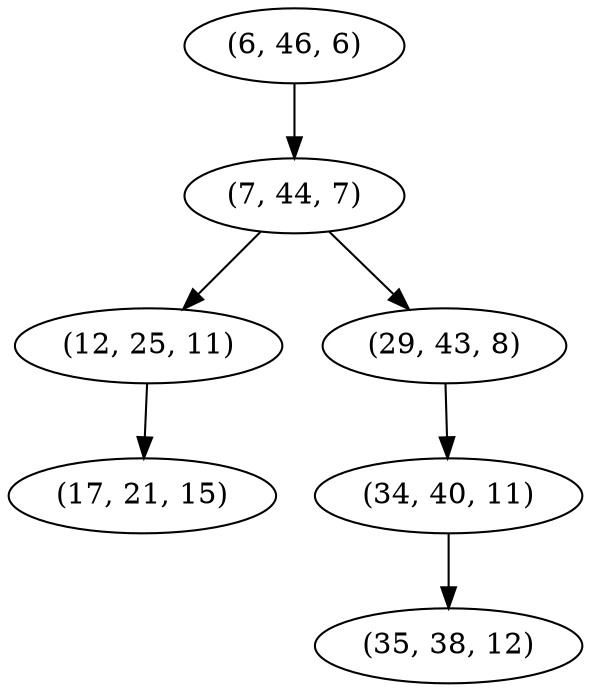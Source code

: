 digraph tree {
    "(6, 46, 6)";
    "(7, 44, 7)";
    "(12, 25, 11)";
    "(17, 21, 15)";
    "(29, 43, 8)";
    "(34, 40, 11)";
    "(35, 38, 12)";
    "(6, 46, 6)" -> "(7, 44, 7)";
    "(7, 44, 7)" -> "(12, 25, 11)";
    "(7, 44, 7)" -> "(29, 43, 8)";
    "(12, 25, 11)" -> "(17, 21, 15)";
    "(29, 43, 8)" -> "(34, 40, 11)";
    "(34, 40, 11)" -> "(35, 38, 12)";
}

